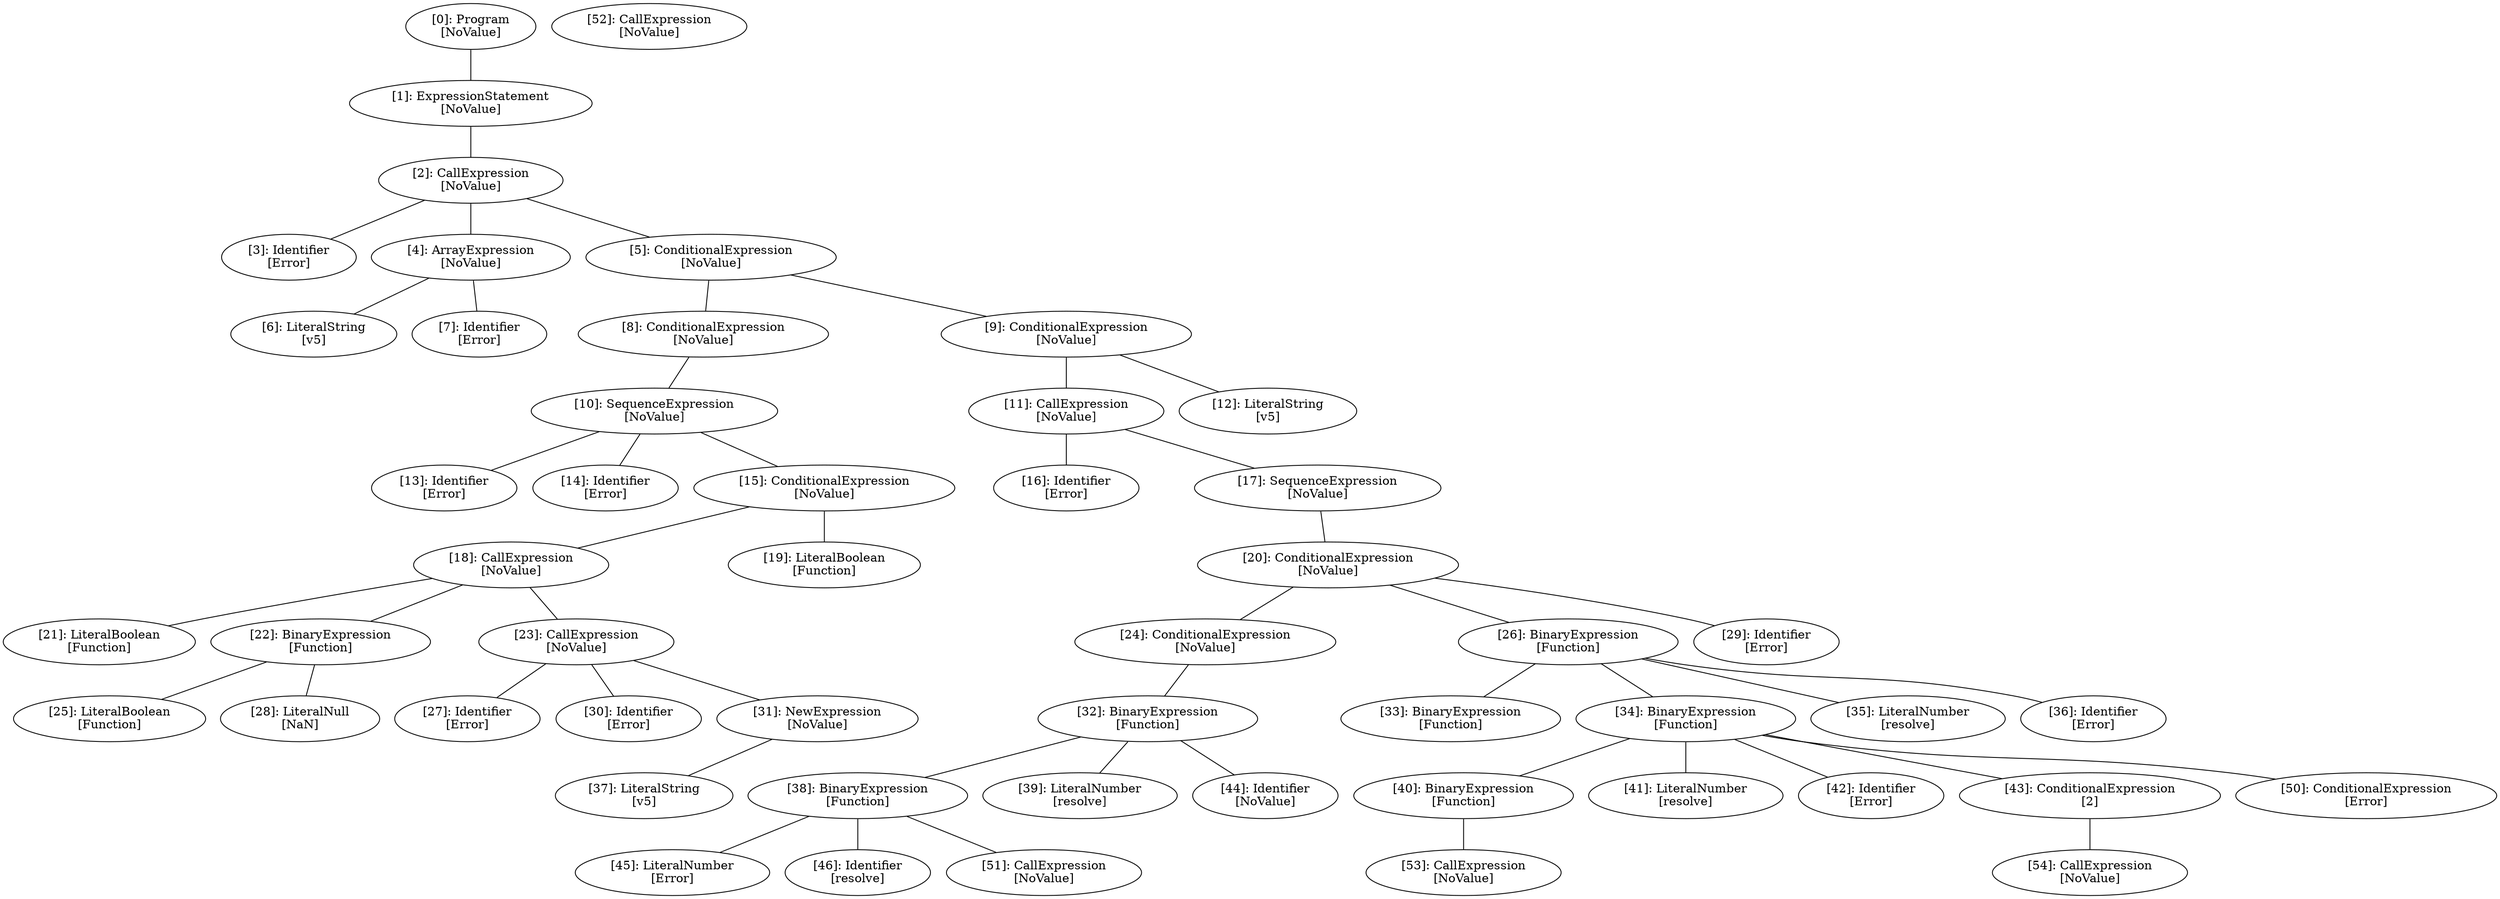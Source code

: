 // Result
graph {
	0 [label="[0]: Program
[NoValue]"]
	1 [label="[1]: ExpressionStatement
[NoValue]"]
	2 [label="[2]: CallExpression
[NoValue]"]
	3 [label="[3]: Identifier
[Error]"]
	4 [label="[4]: ArrayExpression
[NoValue]"]
	5 [label="[5]: ConditionalExpression
[NoValue]"]
	6 [label="[6]: LiteralString
[v5]"]
	7 [label="[7]: Identifier
[Error]"]
	8 [label="[8]: ConditionalExpression
[NoValue]"]
	9 [label="[9]: ConditionalExpression
[NoValue]"]
	10 [label="[10]: SequenceExpression
[NoValue]"]
	11 [label="[11]: CallExpression
[NoValue]"]
	12 [label="[12]: LiteralString
[v5]"]
	13 [label="[13]: Identifier
[Error]"]
	14 [label="[14]: Identifier
[Error]"]
	15 [label="[15]: ConditionalExpression
[NoValue]"]
	16 [label="[16]: Identifier
[Error]"]
	17 [label="[17]: SequenceExpression
[NoValue]"]
	18 [label="[18]: CallExpression
[NoValue]"]
	19 [label="[19]: LiteralBoolean
[Function]"]
	20 [label="[20]: ConditionalExpression
[NoValue]"]
	21 [label="[21]: LiteralBoolean
[Function]"]
	22 [label="[22]: BinaryExpression
[Function]"]
	23 [label="[23]: CallExpression
[NoValue]"]
	24 [label="[24]: ConditionalExpression
[NoValue]"]
	25 [label="[25]: LiteralBoolean
[Function]"]
	26 [label="[26]: BinaryExpression
[Function]"]
	27 [label="[27]: Identifier
[Error]"]
	28 [label="[28]: LiteralNull
[NaN]"]
	29 [label="[29]: Identifier
[Error]"]
	30 [label="[30]: Identifier
[Error]"]
	31 [label="[31]: NewExpression
[NoValue]"]
	32 [label="[32]: BinaryExpression
[Function]"]
	33 [label="[33]: BinaryExpression
[Function]"]
	34 [label="[34]: BinaryExpression
[Function]"]
	35 [label="[35]: LiteralNumber
[resolve]"]
	36 [label="[36]: Identifier
[Error]"]
	37 [label="[37]: LiteralString
[v5]"]
	38 [label="[38]: BinaryExpression
[Function]"]
	39 [label="[39]: LiteralNumber
[resolve]"]
	40 [label="[40]: BinaryExpression
[Function]"]
	41 [label="[41]: LiteralNumber
[resolve]"]
	42 [label="[42]: Identifier
[Error]"]
	43 [label="[43]: ConditionalExpression
[2]"]
	44 [label="[44]: Identifier
[NoValue]"]
	45 [label="[45]: LiteralNumber
[Error]"]
	46 [label="[46]: Identifier
[resolve]"]
	50 [label="[50]: ConditionalExpression
[Error]"]
	51 [label="[51]: CallExpression
[NoValue]"]
	52 [label="[52]: CallExpression
[NoValue]"]
	53 [label="[53]: CallExpression
[NoValue]"]
	54 [label="[54]: CallExpression
[NoValue]"]
	0 -- 1
	1 -- 2
	2 -- 3
	2 -- 4
	2 -- 5
	4 -- 6
	4 -- 7
	5 -- 8
	5 -- 9
	8 -- 10
	9 -- 11
	9 -- 12
	10 -- 13
	10 -- 14
	10 -- 15
	11 -- 16
	11 -- 17
	15 -- 18
	15 -- 19
	17 -- 20
	18 -- 21
	18 -- 22
	18 -- 23
	20 -- 24
	20 -- 26
	20 -- 29
	22 -- 25
	22 -- 28
	23 -- 27
	23 -- 30
	23 -- 31
	24 -- 32
	26 -- 33
	26 -- 34
	26 -- 35
	26 -- 36
	31 -- 37
	32 -- 38
	32 -- 39
	32 -- 44
	34 -- 40
	34 -- 41
	34 -- 42
	34 -- 43
	34 -- 50
	38 -- 45
	38 -- 46
	38 -- 51
	40 -- 53
	43 -- 54
}
